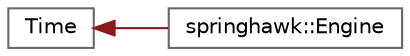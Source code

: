 digraph "Graphical Class Hierarchy"
{
 // LATEX_PDF_SIZE
  bgcolor="transparent";
  edge [fontname=Helvetica,fontsize=10,labelfontname=Helvetica,labelfontsize=10];
  node [fontname=Helvetica,fontsize=10,shape=box,height=0.2,width=0.4];
  rankdir="LR";
  Node0 [id="Node000000",label="Time",height=0.2,width=0.4,color="grey40", fillcolor="white", style="filled",URL="$class_time.html",tooltip=" "];
  Node0 -> Node1 [id="edge80_Node000000_Node000001",dir="back",color="firebrick4",style="solid",tooltip=" "];
  Node1 [id="Node000001",label="springhawk::Engine",height=0.2,width=0.4,color="grey40", fillcolor="white", style="filled",URL="$classspringhawk_1_1_engine.html",tooltip=" "];
}
